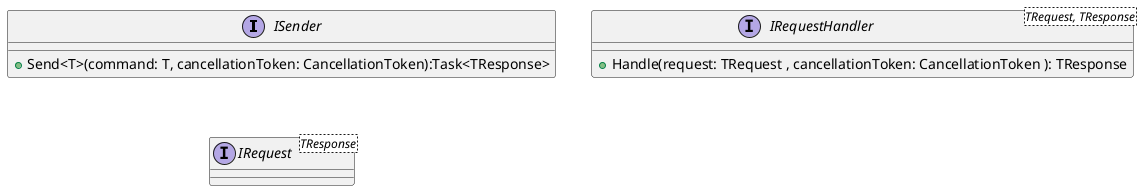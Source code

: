 @startuml
interface ISender {
    +Send<T>(command: T, cancellationToken: CancellationToken):Task<TResponse>
}

interface IRequestHandler<TRequest, TResponse>{
    +Handle(request: TRequest , cancellationToken: CancellationToken ): TResponse
}

interface IRequest<TResponse>

@enduml